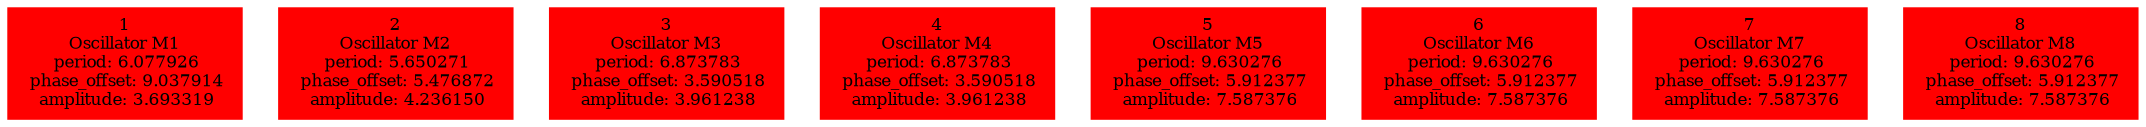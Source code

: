  digraph g{ forcelabels=true;
1 [label=<1<BR />Oscillator M1<BR /> period: 6.077926<BR /> phase_offset: 9.037914<BR /> amplitude: 3.693319>, shape=box,color=red,style=filled,fontsize=8];2 [label=<2<BR />Oscillator M2<BR /> period: 5.650271<BR /> phase_offset: 5.476872<BR /> amplitude: 4.236150>, shape=box,color=red,style=filled,fontsize=8];3 [label=<3<BR />Oscillator M3<BR /> period: 6.873783<BR /> phase_offset: 3.590518<BR /> amplitude: 3.961238>, shape=box,color=red,style=filled,fontsize=8];4 [label=<4<BR />Oscillator M4<BR /> period: 6.873783<BR /> phase_offset: 3.590518<BR /> amplitude: 3.961238>, shape=box,color=red,style=filled,fontsize=8];5 [label=<5<BR />Oscillator M5<BR /> period: 9.630276<BR /> phase_offset: 5.912377<BR /> amplitude: 7.587376>, shape=box,color=red,style=filled,fontsize=8];6 [label=<6<BR />Oscillator M6<BR /> period: 9.630276<BR /> phase_offset: 5.912377<BR /> amplitude: 7.587376>, shape=box,color=red,style=filled,fontsize=8];7 [label=<7<BR />Oscillator M7<BR /> period: 9.630276<BR /> phase_offset: 5.912377<BR /> amplitude: 7.587376>, shape=box,color=red,style=filled,fontsize=8];8 [label=<8<BR />Oscillator M8<BR /> period: 9.630276<BR /> phase_offset: 5.912377<BR /> amplitude: 7.587376>, shape=box,color=red,style=filled,fontsize=8]; }
